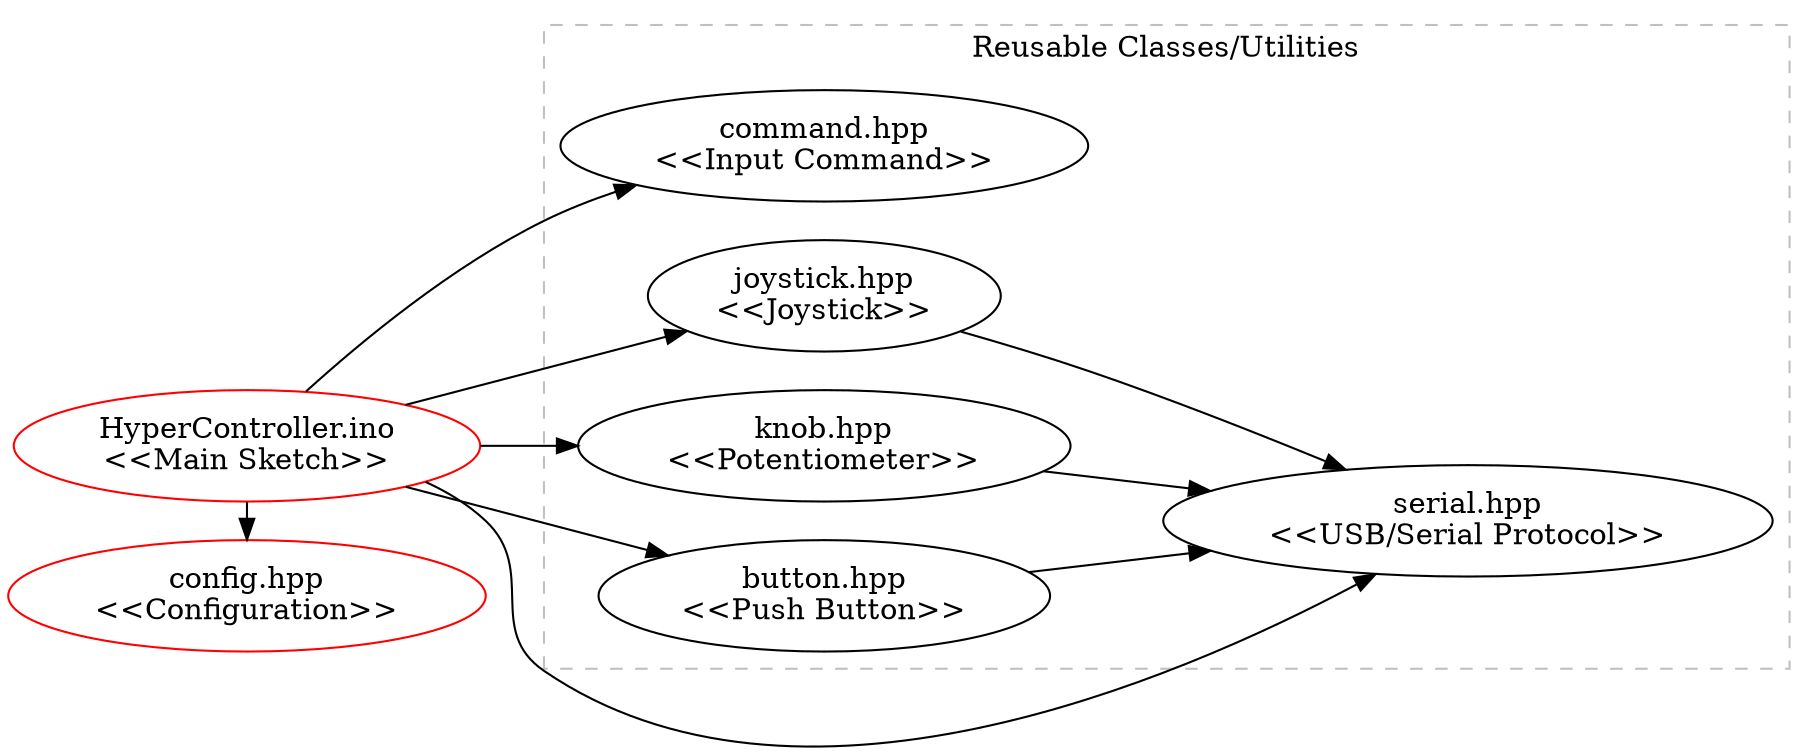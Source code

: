 digraph HyperController {

    rankdir=LR

    hc [label="HyperController.ino\n<<Main Sketch>>", color="red"];
    conf [label="config.hpp\n<<Configuration>>", color="red"];

    {rank=same; hc -> conf }

    hc -> {
        cmd, j, knob, serial, btn
    };

    subgraph cluster0 {
        label="Reusable Classes/Utilities";
        style="dashed";
        color="gray";
        rankdir=TB
        btn [label="button.hpp\n<<Push Button>>"];
        cmd [label="command.hpp\n<<Input Command>>"];
        j [label="joystick.hpp\n<<Joystick>>"];
        knob [label="knob.hpp\n<<Potentiometer>>"];
        serial [label="serial.hpp\n<<USB/Serial Protocol>>"];
    }

    {btn, j, knob} -> serial;

}
